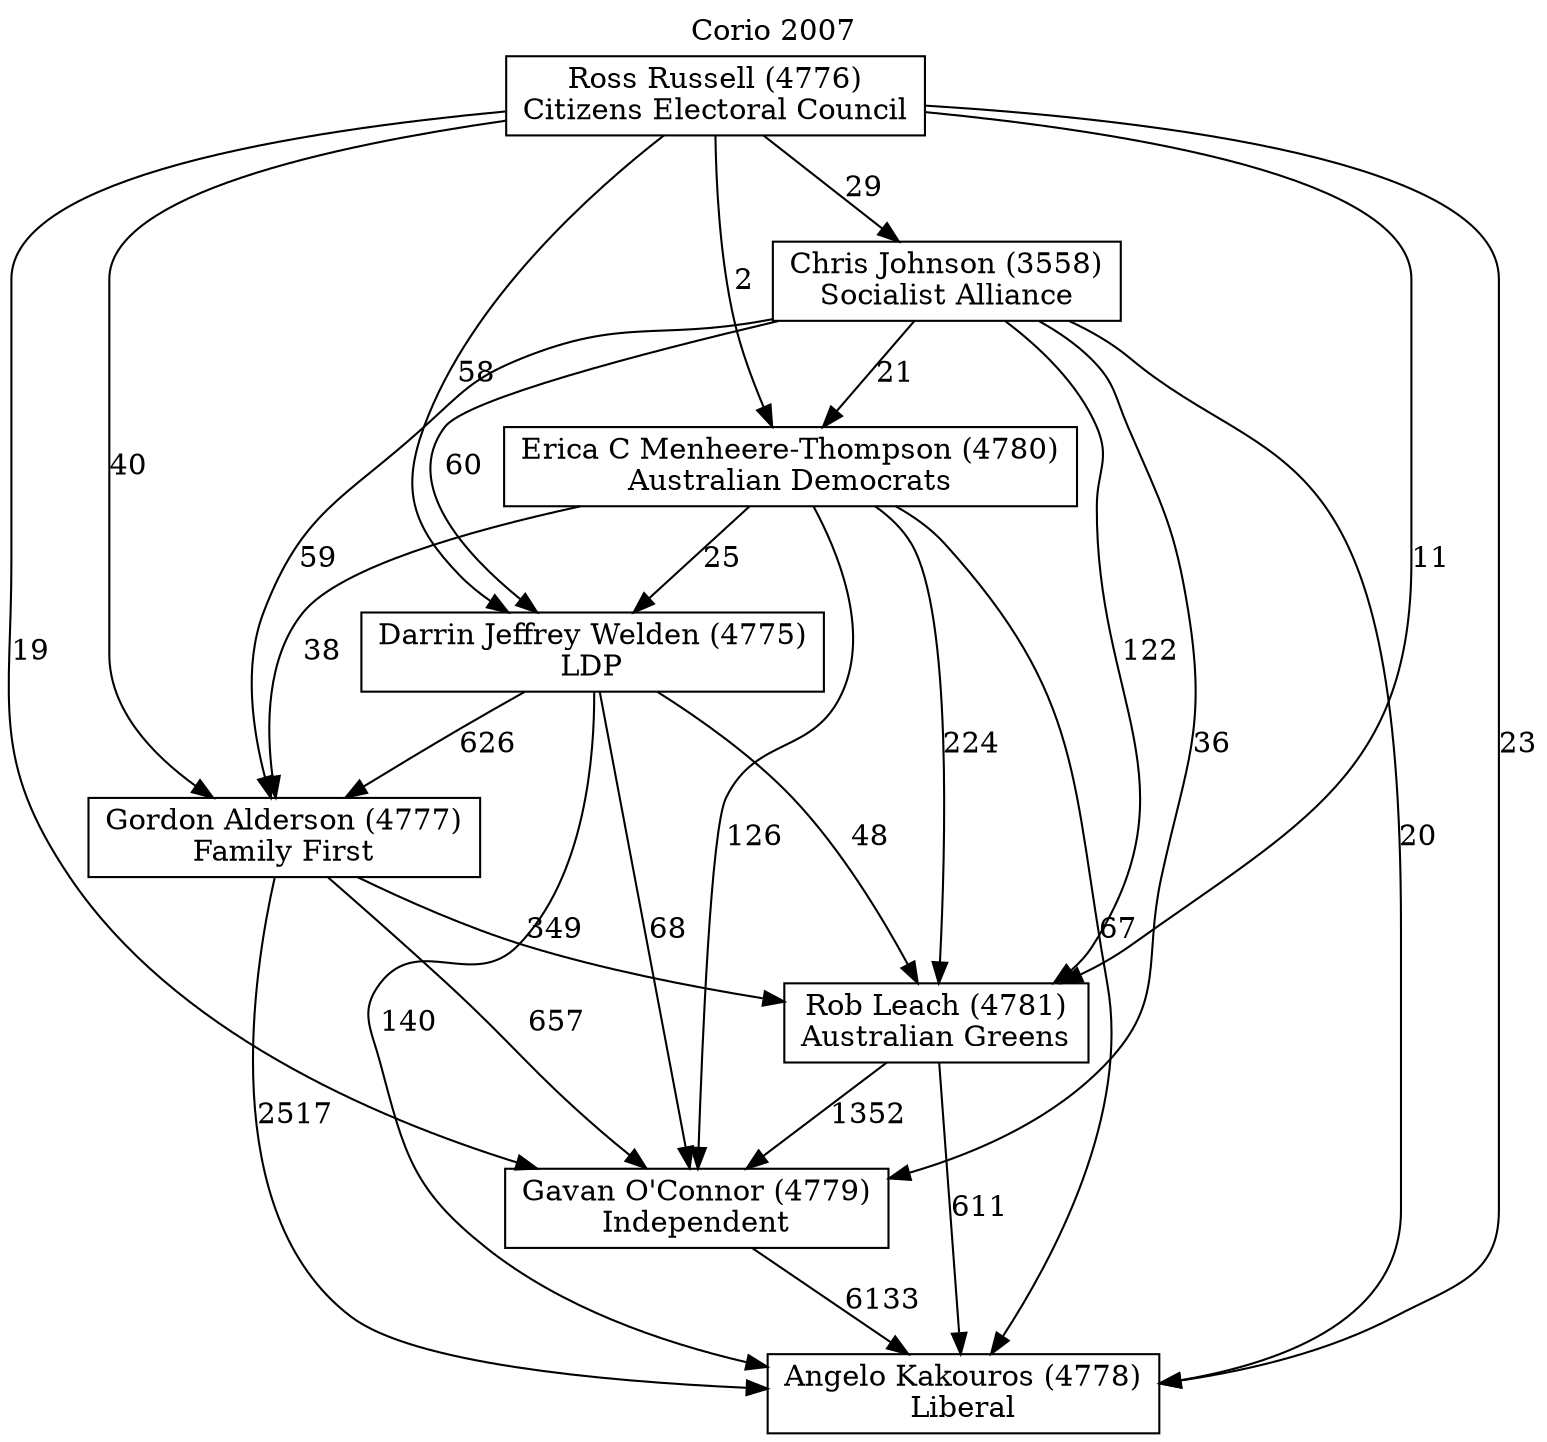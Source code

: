 // House preference flow
digraph "Angelo Kakouros (4778)_Corio_2007" {
	graph [label="Corio 2007" labelloc=t mclimit=10]
	node [shape=box]
	"Angelo Kakouros (4778)" [label="Angelo Kakouros (4778)
Liberal"]
	"Gavan O'Connor (4779)" [label="Gavan O'Connor (4779)
Independent"]
	"Rob Leach (4781)" [label="Rob Leach (4781)
Australian Greens"]
	"Gordon Alderson (4777)" [label="Gordon Alderson (4777)
Family First"]
	"Darrin Jeffrey Welden (4775)" [label="Darrin Jeffrey Welden (4775)
LDP"]
	"Erica C Menheere-Thompson (4780)" [label="Erica C Menheere-Thompson (4780)
Australian Democrats"]
	"Chris Johnson (3558)" [label="Chris Johnson (3558)
Socialist Alliance"]
	"Ross Russell (4776)" [label="Ross Russell (4776)
Citizens Electoral Council"]
	"Gavan O'Connor (4779)" -> "Angelo Kakouros (4778)" [label=6133]
	"Rob Leach (4781)" -> "Gavan O'Connor (4779)" [label=1352]
	"Gordon Alderson (4777)" -> "Rob Leach (4781)" [label=349]
	"Darrin Jeffrey Welden (4775)" -> "Gordon Alderson (4777)" [label=626]
	"Erica C Menheere-Thompson (4780)" -> "Darrin Jeffrey Welden (4775)" [label=25]
	"Chris Johnson (3558)" -> "Erica C Menheere-Thompson (4780)" [label=21]
	"Ross Russell (4776)" -> "Chris Johnson (3558)" [label=29]
	"Rob Leach (4781)" -> "Angelo Kakouros (4778)" [label=611]
	"Gordon Alderson (4777)" -> "Angelo Kakouros (4778)" [label=2517]
	"Darrin Jeffrey Welden (4775)" -> "Angelo Kakouros (4778)" [label=140]
	"Erica C Menheere-Thompson (4780)" -> "Angelo Kakouros (4778)" [label=67]
	"Chris Johnson (3558)" -> "Angelo Kakouros (4778)" [label=20]
	"Ross Russell (4776)" -> "Angelo Kakouros (4778)" [label=23]
	"Ross Russell (4776)" -> "Erica C Menheere-Thompson (4780)" [label=2]
	"Chris Johnson (3558)" -> "Darrin Jeffrey Welden (4775)" [label=60]
	"Ross Russell (4776)" -> "Darrin Jeffrey Welden (4775)" [label=58]
	"Erica C Menheere-Thompson (4780)" -> "Gordon Alderson (4777)" [label=38]
	"Chris Johnson (3558)" -> "Gordon Alderson (4777)" [label=59]
	"Ross Russell (4776)" -> "Gordon Alderson (4777)" [label=40]
	"Darrin Jeffrey Welden (4775)" -> "Rob Leach (4781)" [label=48]
	"Erica C Menheere-Thompson (4780)" -> "Rob Leach (4781)" [label=224]
	"Chris Johnson (3558)" -> "Rob Leach (4781)" [label=122]
	"Ross Russell (4776)" -> "Rob Leach (4781)" [label=11]
	"Gordon Alderson (4777)" -> "Gavan O'Connor (4779)" [label=657]
	"Darrin Jeffrey Welden (4775)" -> "Gavan O'Connor (4779)" [label=68]
	"Erica C Menheere-Thompson (4780)" -> "Gavan O'Connor (4779)" [label=126]
	"Chris Johnson (3558)" -> "Gavan O'Connor (4779)" [label=36]
	"Ross Russell (4776)" -> "Gavan O'Connor (4779)" [label=19]
}
